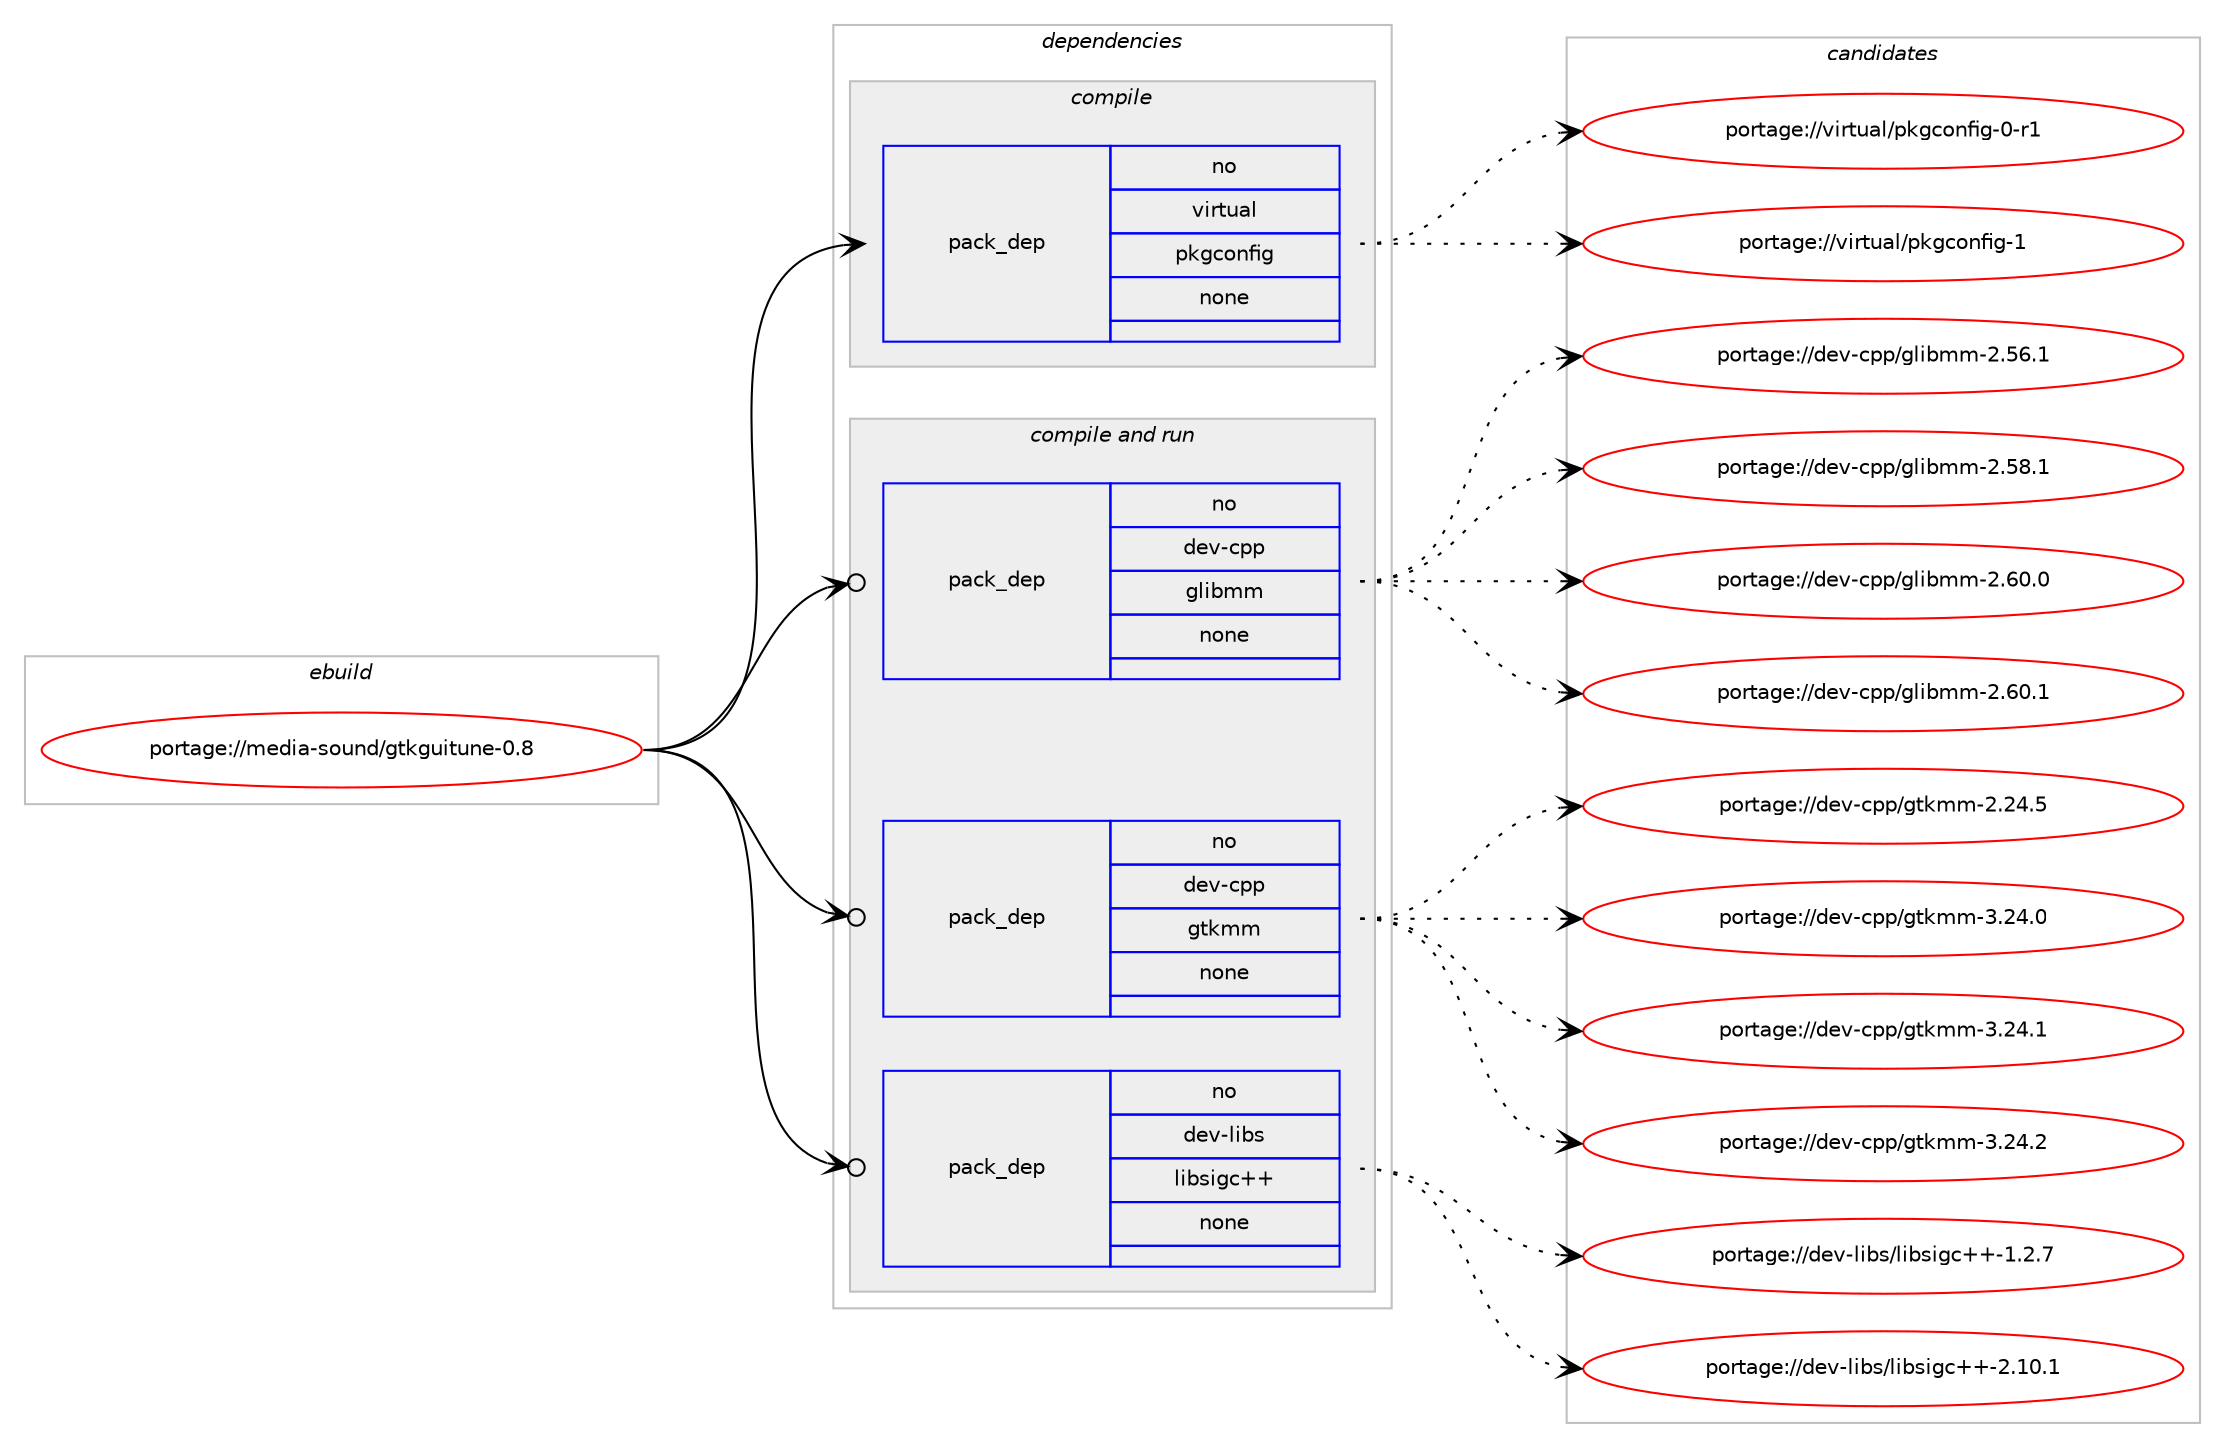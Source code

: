 digraph prolog {

# *************
# Graph options
# *************

newrank=true;
concentrate=true;
compound=true;
graph [rankdir=LR,fontname=Helvetica,fontsize=10,ranksep=1.5];#, ranksep=2.5, nodesep=0.2];
edge  [arrowhead=vee];
node  [fontname=Helvetica,fontsize=10];

# **********
# The ebuild
# **********

subgraph cluster_leftcol {
color=gray;
rank=same;
label=<<i>ebuild</i>>;
id [label="portage://media-sound/gtkguitune-0.8", color=red, width=4, href="../media-sound/gtkguitune-0.8.svg"];
}

# ****************
# The dependencies
# ****************

subgraph cluster_midcol {
color=gray;
label=<<i>dependencies</i>>;
subgraph cluster_compile {
fillcolor="#eeeeee";
style=filled;
label=<<i>compile</i>>;
subgraph pack244089 {
dependency332032 [label=<<TABLE BORDER="0" CELLBORDER="1" CELLSPACING="0" CELLPADDING="4" WIDTH="220"><TR><TD ROWSPAN="6" CELLPADDING="30">pack_dep</TD></TR><TR><TD WIDTH="110">no</TD></TR><TR><TD>virtual</TD></TR><TR><TD>pkgconfig</TD></TR><TR><TD>none</TD></TR><TR><TD></TD></TR></TABLE>>, shape=none, color=blue];
}
id:e -> dependency332032:w [weight=20,style="solid",arrowhead="vee"];
}
subgraph cluster_compileandrun {
fillcolor="#eeeeee";
style=filled;
label=<<i>compile and run</i>>;
subgraph pack244090 {
dependency332033 [label=<<TABLE BORDER="0" CELLBORDER="1" CELLSPACING="0" CELLPADDING="4" WIDTH="220"><TR><TD ROWSPAN="6" CELLPADDING="30">pack_dep</TD></TR><TR><TD WIDTH="110">no</TD></TR><TR><TD>dev-cpp</TD></TR><TR><TD>glibmm</TD></TR><TR><TD>none</TD></TR><TR><TD></TD></TR></TABLE>>, shape=none, color=blue];
}
id:e -> dependency332033:w [weight=20,style="solid",arrowhead="odotvee"];
subgraph pack244091 {
dependency332034 [label=<<TABLE BORDER="0" CELLBORDER="1" CELLSPACING="0" CELLPADDING="4" WIDTH="220"><TR><TD ROWSPAN="6" CELLPADDING="30">pack_dep</TD></TR><TR><TD WIDTH="110">no</TD></TR><TR><TD>dev-cpp</TD></TR><TR><TD>gtkmm</TD></TR><TR><TD>none</TD></TR><TR><TD></TD></TR></TABLE>>, shape=none, color=blue];
}
id:e -> dependency332034:w [weight=20,style="solid",arrowhead="odotvee"];
subgraph pack244092 {
dependency332035 [label=<<TABLE BORDER="0" CELLBORDER="1" CELLSPACING="0" CELLPADDING="4" WIDTH="220"><TR><TD ROWSPAN="6" CELLPADDING="30">pack_dep</TD></TR><TR><TD WIDTH="110">no</TD></TR><TR><TD>dev-libs</TD></TR><TR><TD>libsigc++</TD></TR><TR><TD>none</TD></TR><TR><TD></TD></TR></TABLE>>, shape=none, color=blue];
}
id:e -> dependency332035:w [weight=20,style="solid",arrowhead="odotvee"];
}
subgraph cluster_run {
fillcolor="#eeeeee";
style=filled;
label=<<i>run</i>>;
}
}

# **************
# The candidates
# **************

subgraph cluster_choices {
rank=same;
color=gray;
label=<<i>candidates</i>>;

subgraph choice244089 {
color=black;
nodesep=1;
choiceportage11810511411611797108471121071039911111010210510345484511449 [label="portage://virtual/pkgconfig-0-r1", color=red, width=4,href="../virtual/pkgconfig-0-r1.svg"];
choiceportage1181051141161179710847112107103991111101021051034549 [label="portage://virtual/pkgconfig-1", color=red, width=4,href="../virtual/pkgconfig-1.svg"];
dependency332032:e -> choiceportage11810511411611797108471121071039911111010210510345484511449:w [style=dotted,weight="100"];
dependency332032:e -> choiceportage1181051141161179710847112107103991111101021051034549:w [style=dotted,weight="100"];
}
subgraph choice244090 {
color=black;
nodesep=1;
choiceportage1001011184599112112471031081059810910945504653544649 [label="portage://dev-cpp/glibmm-2.56.1", color=red, width=4,href="../dev-cpp/glibmm-2.56.1.svg"];
choiceportage1001011184599112112471031081059810910945504653564649 [label="portage://dev-cpp/glibmm-2.58.1", color=red, width=4,href="../dev-cpp/glibmm-2.58.1.svg"];
choiceportage1001011184599112112471031081059810910945504654484648 [label="portage://dev-cpp/glibmm-2.60.0", color=red, width=4,href="../dev-cpp/glibmm-2.60.0.svg"];
choiceportage1001011184599112112471031081059810910945504654484649 [label="portage://dev-cpp/glibmm-2.60.1", color=red, width=4,href="../dev-cpp/glibmm-2.60.1.svg"];
dependency332033:e -> choiceportage1001011184599112112471031081059810910945504653544649:w [style=dotted,weight="100"];
dependency332033:e -> choiceportage1001011184599112112471031081059810910945504653564649:w [style=dotted,weight="100"];
dependency332033:e -> choiceportage1001011184599112112471031081059810910945504654484648:w [style=dotted,weight="100"];
dependency332033:e -> choiceportage1001011184599112112471031081059810910945504654484649:w [style=dotted,weight="100"];
}
subgraph choice244091 {
color=black;
nodesep=1;
choiceportage10010111845991121124710311610710910945504650524653 [label="portage://dev-cpp/gtkmm-2.24.5", color=red, width=4,href="../dev-cpp/gtkmm-2.24.5.svg"];
choiceportage10010111845991121124710311610710910945514650524648 [label="portage://dev-cpp/gtkmm-3.24.0", color=red, width=4,href="../dev-cpp/gtkmm-3.24.0.svg"];
choiceportage10010111845991121124710311610710910945514650524649 [label="portage://dev-cpp/gtkmm-3.24.1", color=red, width=4,href="../dev-cpp/gtkmm-3.24.1.svg"];
choiceportage10010111845991121124710311610710910945514650524650 [label="portage://dev-cpp/gtkmm-3.24.2", color=red, width=4,href="../dev-cpp/gtkmm-3.24.2.svg"];
dependency332034:e -> choiceportage10010111845991121124710311610710910945504650524653:w [style=dotted,weight="100"];
dependency332034:e -> choiceportage10010111845991121124710311610710910945514650524648:w [style=dotted,weight="100"];
dependency332034:e -> choiceportage10010111845991121124710311610710910945514650524649:w [style=dotted,weight="100"];
dependency332034:e -> choiceportage10010111845991121124710311610710910945514650524650:w [style=dotted,weight="100"];
}
subgraph choice244092 {
color=black;
nodesep=1;
choiceportage10010111845108105981154710810598115105103994343454946504655 [label="portage://dev-libs/libsigc++-1.2.7", color=red, width=4,href="../dev-libs/libsigc++-1.2.7.svg"];
choiceportage1001011184510810598115471081059811510510399434345504649484649 [label="portage://dev-libs/libsigc++-2.10.1", color=red, width=4,href="../dev-libs/libsigc++-2.10.1.svg"];
dependency332035:e -> choiceportage10010111845108105981154710810598115105103994343454946504655:w [style=dotted,weight="100"];
dependency332035:e -> choiceportage1001011184510810598115471081059811510510399434345504649484649:w [style=dotted,weight="100"];
}
}

}
